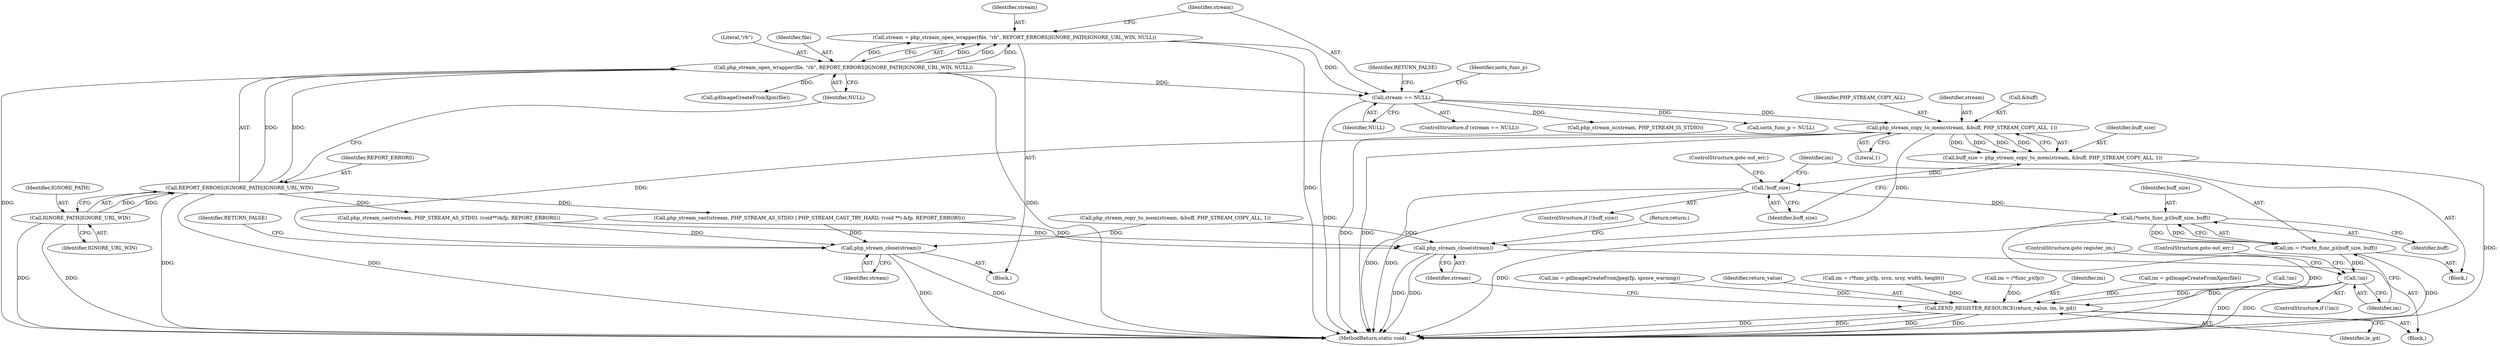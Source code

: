 digraph "0_php_4435b9142ff9813845d5c97ab29a5d637bedb257_3@API" {
"1000179" [label="(Call,php_stream_copy_to_mem(stream, &buff, PHP_STREAM_COPY_ALL, 1))"];
"1000162" [label="(Call,stream == NULL)"];
"1000150" [label="(Call,stream = php_stream_open_wrapper(file, \"rb\", REPORT_ERRORS|IGNORE_PATH|IGNORE_URL_WIN, NULL))"];
"1000152" [label="(Call,php_stream_open_wrapper(file, \"rb\", REPORT_ERRORS|IGNORE_PATH|IGNORE_URL_WIN, NULL))"];
"1000155" [label="(Call,REPORT_ERRORS|IGNORE_PATH|IGNORE_URL_WIN)"];
"1000157" [label="(Call,IGNORE_PATH|IGNORE_URL_WIN)"];
"1000177" [label="(Call,buff_size = php_stream_copy_to_mem(stream, &buff, PHP_STREAM_COPY_ALL, 1))"];
"1000186" [label="(Call,!buff_size)"];
"1000192" [label="(Call,(*ioctx_func_p)(buff_size, buff))"];
"1000190" [label="(Call,im = (*ioctx_func_p)(buff_size, buff))"];
"1000196" [label="(Call,!im)"];
"1000342" [label="(Call,ZEND_REGISTER_RESOURCE(return_value, im, le_gd))"];
"1000346" [label="(Call,php_stream_close(stream))"];
"1000350" [label="(Call,php_stream_close(stream))"];
"1000187" [label="(Identifier,buff_size)"];
"1000154" [label="(Literal,\"rb\")"];
"1000166" [label="(Identifier,RETURN_FALSE)"];
"1000177" [label="(Call,buff_size = php_stream_copy_to_mem(stream, &buff, PHP_STREAM_COPY_ALL, 1))"];
"1000346" [label="(Call,php_stream_close(stream))"];
"1000162" [label="(Call,stream == NULL)"];
"1000161" [label="(ControlStructure,if (stream == NULL))"];
"1000181" [label="(Call,&buff)"];
"1000190" [label="(Call,im = (*ioctx_func_p)(buff_size, buff))"];
"1000347" [label="(Identifier,stream)"];
"1000324" [label="(Call,im = gdImageCreateFromJpeg(fp, ignore_warning))"];
"1000343" [label="(Identifier,return_value)"];
"1000168" [label="(Identifier,ioctx_func_p)"];
"1000155" [label="(Call,REPORT_ERRORS|IGNORE_PATH|IGNORE_URL_WIN)"];
"1000153" [label="(Identifier,file)"];
"1000150" [label="(Call,stream = php_stream_open_wrapper(file, \"rb\", REPORT_ERRORS|IGNORE_PATH|IGNORE_URL_WIN, NULL))"];
"1000202" [label="(Call,php_stream_is(stream, PHP_STREAM_IS_STDIO))"];
"1000112" [label="(Block,)"];
"1000151" [label="(Identifier,stream)"];
"1000163" [label="(Identifier,stream)"];
"1000304" [label="(Call,im = (*func_p)(fp, srcx, srcy, width, height))"];
"1000228" [label="(Call,php_stream_copy_to_mem(stream, &buff, PHP_STREAM_COPY_ALL, 1))"];
"1000179" [label="(Call,php_stream_copy_to_mem(stream, &buff, PHP_STREAM_COPY_ALL, 1))"];
"1000158" [label="(Identifier,IGNORE_PATH)"];
"1000189" [label="(ControlStructure,goto out_err;)"];
"1000192" [label="(Call,(*ioctx_func_p)(buff_size, buff))"];
"1000342" [label="(Call,ZEND_REGISTER_RESOURCE(return_value, im, le_gd))"];
"1000282" [label="(Call,php_stream_cast(stream, PHP_STREAM_AS_STDIO | PHP_STREAM_CAST_TRY_HARD, (void **) &fp, REPORT_ERRORS))"];
"1000160" [label="(Identifier,NULL)"];
"1000348" [label="(Return,return;)"];
"1000196" [label="(Call,!im)"];
"1000183" [label="(Identifier,PHP_STREAM_COPY_ALL)"];
"1000200" [label="(ControlStructure,goto register_im;)"];
"1000194" [label="(Identifier,buff)"];
"1000184" [label="(Literal,1)"];
"1000331" [label="(Call,im = (*func_p)(fp))"];
"1000351" [label="(Identifier,stream)"];
"1000341" [label="(Block,)"];
"1000199" [label="(ControlStructure,goto out_err;)"];
"1000209" [label="(Call,php_stream_cast(stream, PHP_STREAM_AS_STDIO, (void**)&fp, REPORT_ERRORS))"];
"1000195" [label="(ControlStructure,if (!im))"];
"1000159" [label="(Identifier,IGNORE_URL_WIN)"];
"1000344" [label="(Identifier,im)"];
"1000174" [label="(Block,)"];
"1000350" [label="(Call,php_stream_close(stream))"];
"1000314" [label="(Call,im = gdImageCreateFromXpm(file))"];
"1000296" [label="(Call,!im)"];
"1000316" [label="(Call,gdImageCreateFromXpm(file))"];
"1000352" [label="(Identifier,RETURN_FALSE)"];
"1000157" [label="(Call,IGNORE_PATH|IGNORE_URL_WIN)"];
"1000186" [label="(Call,!buff_size)"];
"1000167" [label="(Call,ioctx_func_p = NULL)"];
"1000178" [label="(Identifier,buff_size)"];
"1000180" [label="(Identifier,stream)"];
"1000164" [label="(Identifier,NULL)"];
"1000353" [label="(MethodReturn,static void)"];
"1000152" [label="(Call,php_stream_open_wrapper(file, \"rb\", REPORT_ERRORS|IGNORE_PATH|IGNORE_URL_WIN, NULL))"];
"1000185" [label="(ControlStructure,if (!buff_size))"];
"1000156" [label="(Identifier,REPORT_ERRORS)"];
"1000191" [label="(Identifier,im)"];
"1000197" [label="(Identifier,im)"];
"1000345" [label="(Identifier,le_gd)"];
"1000193" [label="(Identifier,buff_size)"];
"1000179" -> "1000177"  [label="AST: "];
"1000179" -> "1000184"  [label="CFG: "];
"1000180" -> "1000179"  [label="AST: "];
"1000181" -> "1000179"  [label="AST: "];
"1000183" -> "1000179"  [label="AST: "];
"1000184" -> "1000179"  [label="AST: "];
"1000177" -> "1000179"  [label="CFG: "];
"1000179" -> "1000353"  [label="DDG: "];
"1000179" -> "1000353"  [label="DDG: "];
"1000179" -> "1000177"  [label="DDG: "];
"1000179" -> "1000177"  [label="DDG: "];
"1000179" -> "1000177"  [label="DDG: "];
"1000179" -> "1000177"  [label="DDG: "];
"1000162" -> "1000179"  [label="DDG: "];
"1000179" -> "1000346"  [label="DDG: "];
"1000179" -> "1000350"  [label="DDG: "];
"1000162" -> "1000161"  [label="AST: "];
"1000162" -> "1000164"  [label="CFG: "];
"1000163" -> "1000162"  [label="AST: "];
"1000164" -> "1000162"  [label="AST: "];
"1000166" -> "1000162"  [label="CFG: "];
"1000168" -> "1000162"  [label="CFG: "];
"1000162" -> "1000353"  [label="DDG: "];
"1000150" -> "1000162"  [label="DDG: "];
"1000152" -> "1000162"  [label="DDG: "];
"1000162" -> "1000167"  [label="DDG: "];
"1000162" -> "1000202"  [label="DDG: "];
"1000150" -> "1000112"  [label="AST: "];
"1000150" -> "1000152"  [label="CFG: "];
"1000151" -> "1000150"  [label="AST: "];
"1000152" -> "1000150"  [label="AST: "];
"1000163" -> "1000150"  [label="CFG: "];
"1000150" -> "1000353"  [label="DDG: "];
"1000152" -> "1000150"  [label="DDG: "];
"1000152" -> "1000150"  [label="DDG: "];
"1000152" -> "1000150"  [label="DDG: "];
"1000152" -> "1000150"  [label="DDG: "];
"1000152" -> "1000160"  [label="CFG: "];
"1000153" -> "1000152"  [label="AST: "];
"1000154" -> "1000152"  [label="AST: "];
"1000155" -> "1000152"  [label="AST: "];
"1000160" -> "1000152"  [label="AST: "];
"1000152" -> "1000353"  [label="DDG: "];
"1000152" -> "1000353"  [label="DDG: "];
"1000155" -> "1000152"  [label="DDG: "];
"1000155" -> "1000152"  [label="DDG: "];
"1000152" -> "1000316"  [label="DDG: "];
"1000155" -> "1000157"  [label="CFG: "];
"1000156" -> "1000155"  [label="AST: "];
"1000157" -> "1000155"  [label="AST: "];
"1000160" -> "1000155"  [label="CFG: "];
"1000155" -> "1000353"  [label="DDG: "];
"1000155" -> "1000353"  [label="DDG: "];
"1000157" -> "1000155"  [label="DDG: "];
"1000157" -> "1000155"  [label="DDG: "];
"1000155" -> "1000209"  [label="DDG: "];
"1000155" -> "1000282"  [label="DDG: "];
"1000157" -> "1000159"  [label="CFG: "];
"1000158" -> "1000157"  [label="AST: "];
"1000159" -> "1000157"  [label="AST: "];
"1000157" -> "1000353"  [label="DDG: "];
"1000157" -> "1000353"  [label="DDG: "];
"1000177" -> "1000174"  [label="AST: "];
"1000178" -> "1000177"  [label="AST: "];
"1000187" -> "1000177"  [label="CFG: "];
"1000177" -> "1000353"  [label="DDG: "];
"1000177" -> "1000186"  [label="DDG: "];
"1000186" -> "1000185"  [label="AST: "];
"1000186" -> "1000187"  [label="CFG: "];
"1000187" -> "1000186"  [label="AST: "];
"1000189" -> "1000186"  [label="CFG: "];
"1000191" -> "1000186"  [label="CFG: "];
"1000186" -> "1000353"  [label="DDG: "];
"1000186" -> "1000353"  [label="DDG: "];
"1000186" -> "1000192"  [label="DDG: "];
"1000192" -> "1000190"  [label="AST: "];
"1000192" -> "1000194"  [label="CFG: "];
"1000193" -> "1000192"  [label="AST: "];
"1000194" -> "1000192"  [label="AST: "];
"1000190" -> "1000192"  [label="CFG: "];
"1000192" -> "1000353"  [label="DDG: "];
"1000192" -> "1000353"  [label="DDG: "];
"1000192" -> "1000190"  [label="DDG: "];
"1000192" -> "1000190"  [label="DDG: "];
"1000190" -> "1000174"  [label="AST: "];
"1000191" -> "1000190"  [label="AST: "];
"1000197" -> "1000190"  [label="CFG: "];
"1000190" -> "1000353"  [label="DDG: "];
"1000190" -> "1000196"  [label="DDG: "];
"1000196" -> "1000195"  [label="AST: "];
"1000196" -> "1000197"  [label="CFG: "];
"1000197" -> "1000196"  [label="AST: "];
"1000199" -> "1000196"  [label="CFG: "];
"1000200" -> "1000196"  [label="CFG: "];
"1000196" -> "1000353"  [label="DDG: "];
"1000196" -> "1000353"  [label="DDG: "];
"1000196" -> "1000342"  [label="DDG: "];
"1000342" -> "1000341"  [label="AST: "];
"1000342" -> "1000345"  [label="CFG: "];
"1000343" -> "1000342"  [label="AST: "];
"1000344" -> "1000342"  [label="AST: "];
"1000345" -> "1000342"  [label="AST: "];
"1000347" -> "1000342"  [label="CFG: "];
"1000342" -> "1000353"  [label="DDG: "];
"1000342" -> "1000353"  [label="DDG: "];
"1000342" -> "1000353"  [label="DDG: "];
"1000342" -> "1000353"  [label="DDG: "];
"1000314" -> "1000342"  [label="DDG: "];
"1000304" -> "1000342"  [label="DDG: "];
"1000331" -> "1000342"  [label="DDG: "];
"1000296" -> "1000342"  [label="DDG: "];
"1000324" -> "1000342"  [label="DDG: "];
"1000346" -> "1000341"  [label="AST: "];
"1000346" -> "1000347"  [label="CFG: "];
"1000347" -> "1000346"  [label="AST: "];
"1000348" -> "1000346"  [label="CFG: "];
"1000346" -> "1000353"  [label="DDG: "];
"1000346" -> "1000353"  [label="DDG: "];
"1000209" -> "1000346"  [label="DDG: "];
"1000228" -> "1000346"  [label="DDG: "];
"1000282" -> "1000346"  [label="DDG: "];
"1000350" -> "1000112"  [label="AST: "];
"1000350" -> "1000351"  [label="CFG: "];
"1000351" -> "1000350"  [label="AST: "];
"1000352" -> "1000350"  [label="CFG: "];
"1000350" -> "1000353"  [label="DDG: "];
"1000350" -> "1000353"  [label="DDG: "];
"1000209" -> "1000350"  [label="DDG: "];
"1000228" -> "1000350"  [label="DDG: "];
"1000282" -> "1000350"  [label="DDG: "];
}

